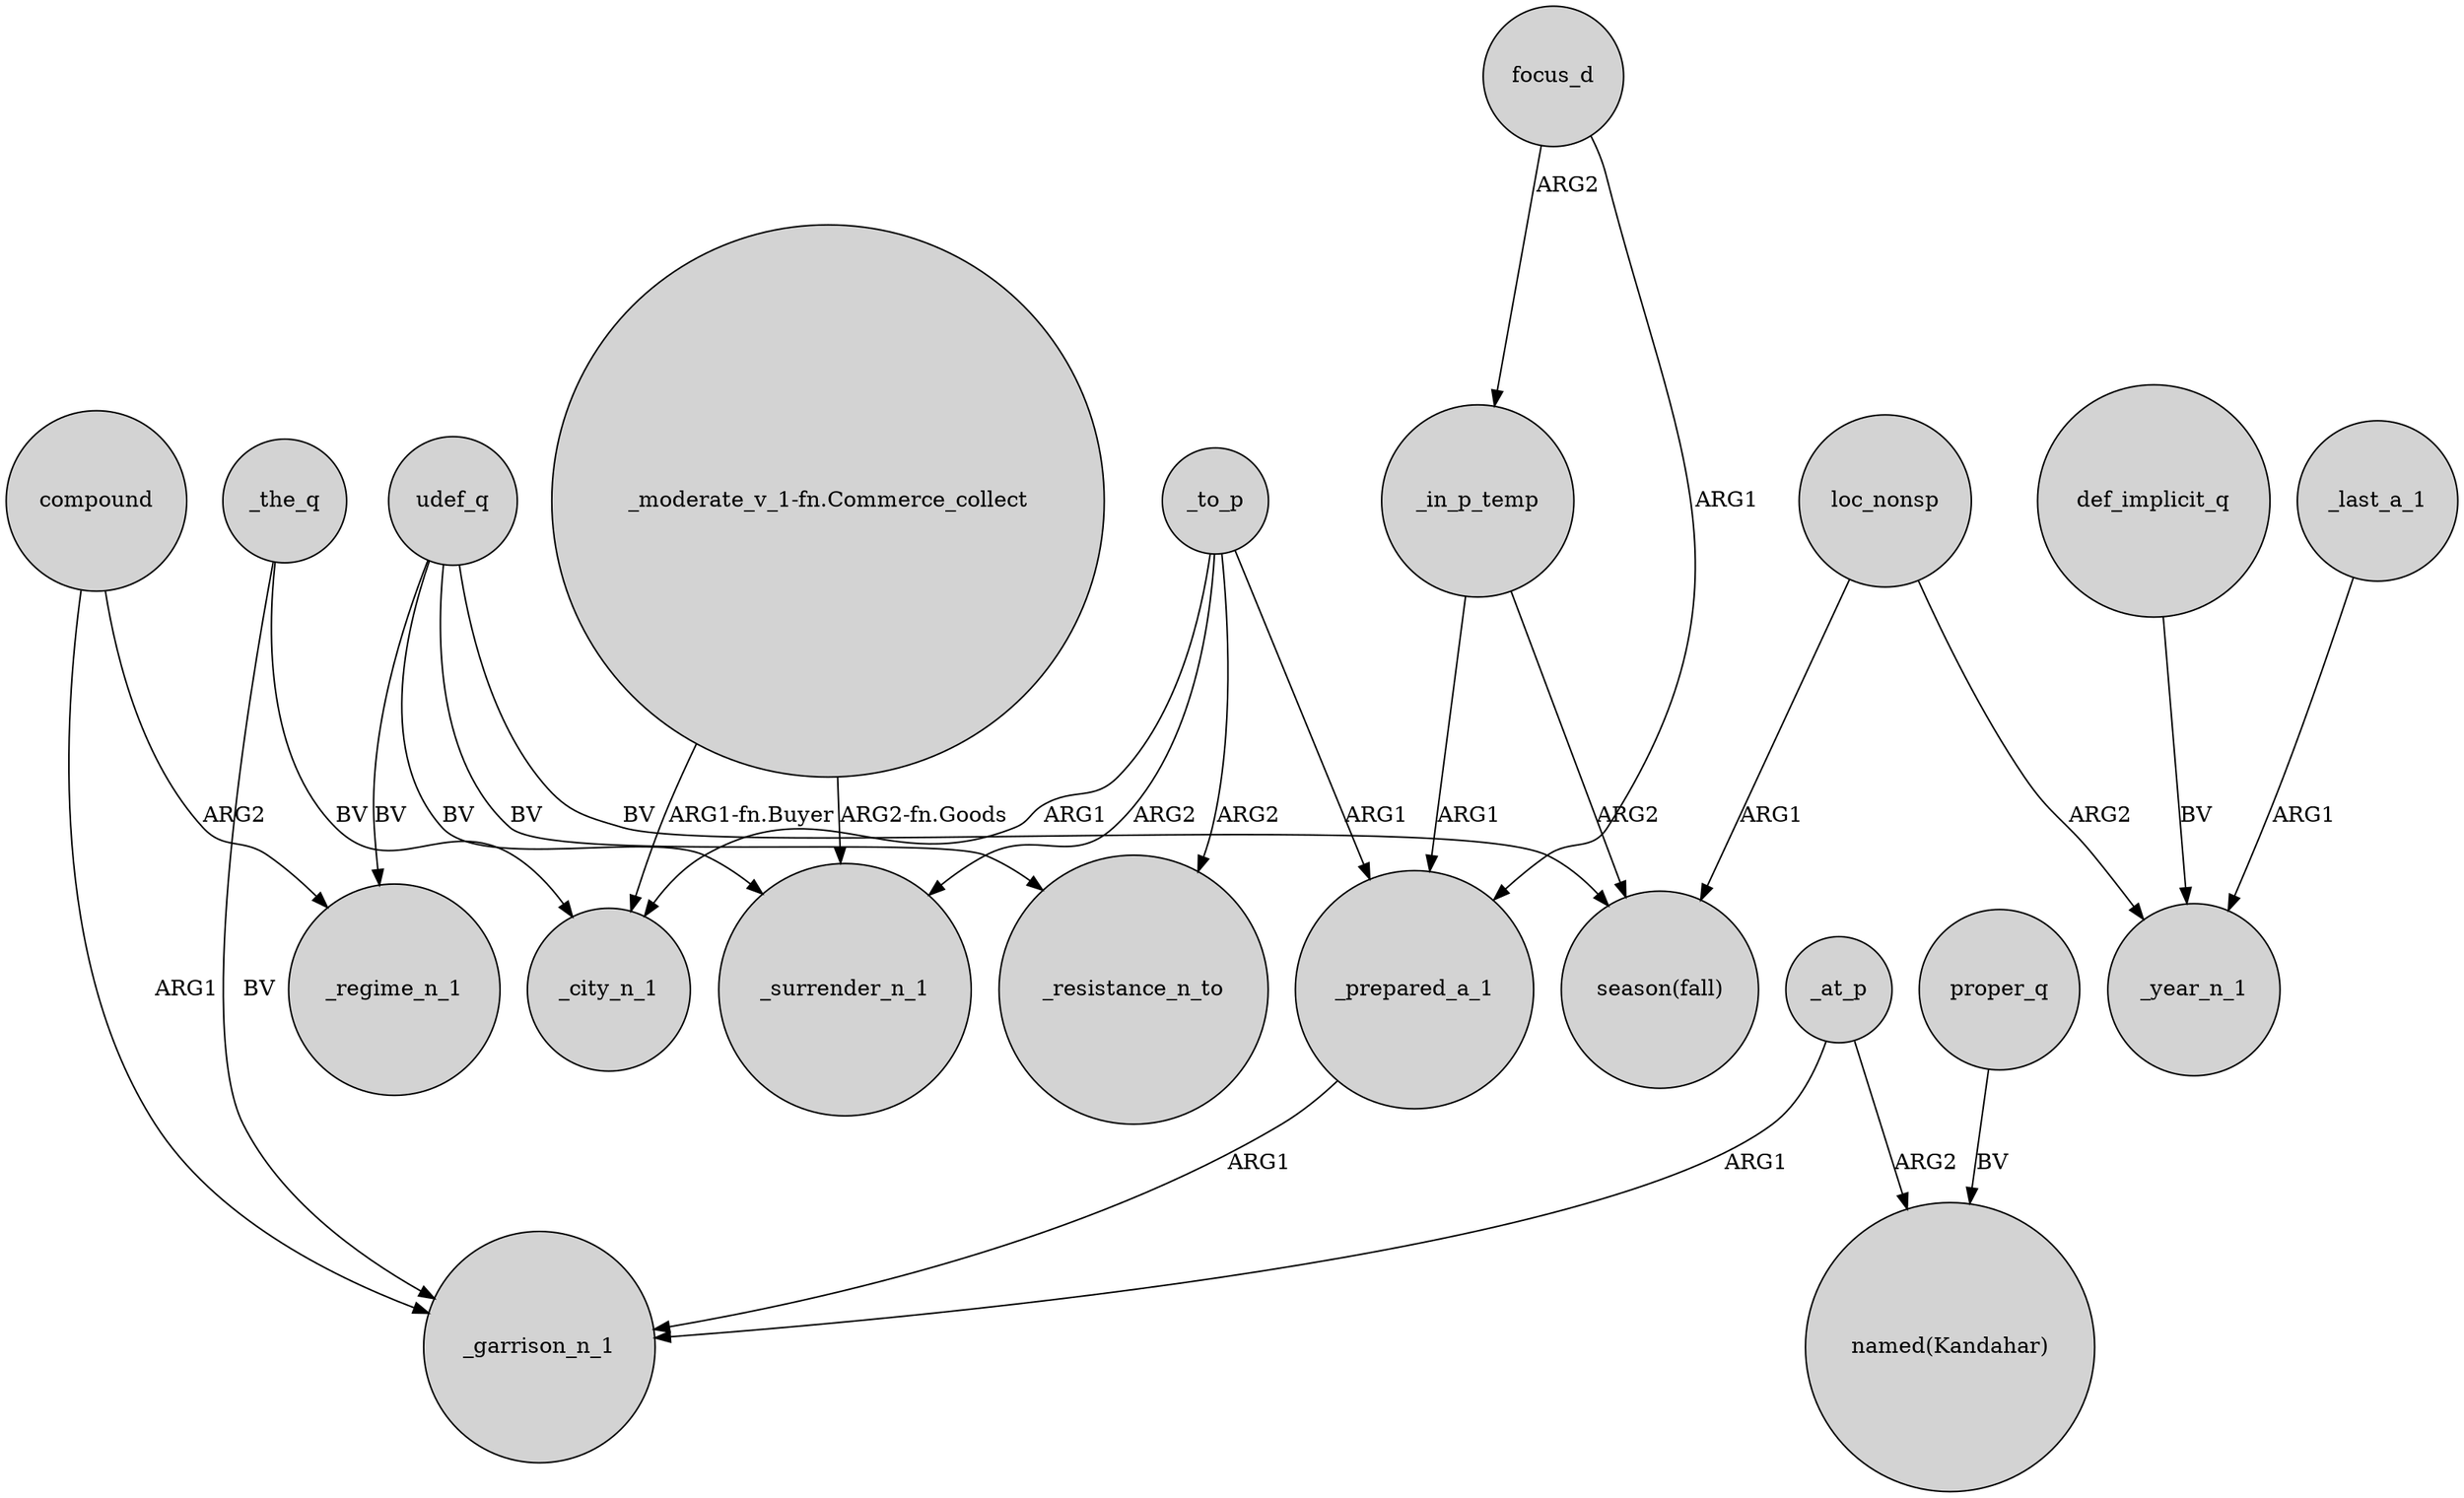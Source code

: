 digraph {
	node [shape=circle style=filled]
	loc_nonsp -> "season(fall)" [label=ARG1]
	_to_p -> _resistance_n_to [label=ARG2]
	compound -> _regime_n_1 [label=ARG2]
	_to_p -> _city_n_1 [label=ARG1]
	_to_p -> _surrender_n_1 [label=ARG2]
	proper_q -> "named(Kandahar)" [label=BV]
	def_implicit_q -> _year_n_1 [label=BV]
	_to_p -> _prepared_a_1 [label=ARG1]
	_at_p -> _garrison_n_1 [label=ARG1]
	udef_q -> _regime_n_1 [label=BV]
	_prepared_a_1 -> _garrison_n_1 [label=ARG1]
	_in_p_temp -> "season(fall)" [label=ARG2]
	_in_p_temp -> _prepared_a_1 [label=ARG1]
	loc_nonsp -> _year_n_1 [label=ARG2]
	udef_q -> _surrender_n_1 [label=BV]
	_the_q -> _city_n_1 [label=BV]
	_at_p -> "named(Kandahar)" [label=ARG2]
	_last_a_1 -> _year_n_1 [label=ARG1]
	focus_d -> _in_p_temp [label=ARG2]
	focus_d -> _prepared_a_1 [label=ARG1]
	udef_q -> "season(fall)" [label=BV]
	"_moderate_v_1-fn.Commerce_collect" -> _city_n_1 [label="ARG1-fn.Buyer"]
	_the_q -> _garrison_n_1 [label=BV]
	"_moderate_v_1-fn.Commerce_collect" -> _surrender_n_1 [label="ARG2-fn.Goods"]
	udef_q -> _resistance_n_to [label=BV]
	compound -> _garrison_n_1 [label=ARG1]
}
